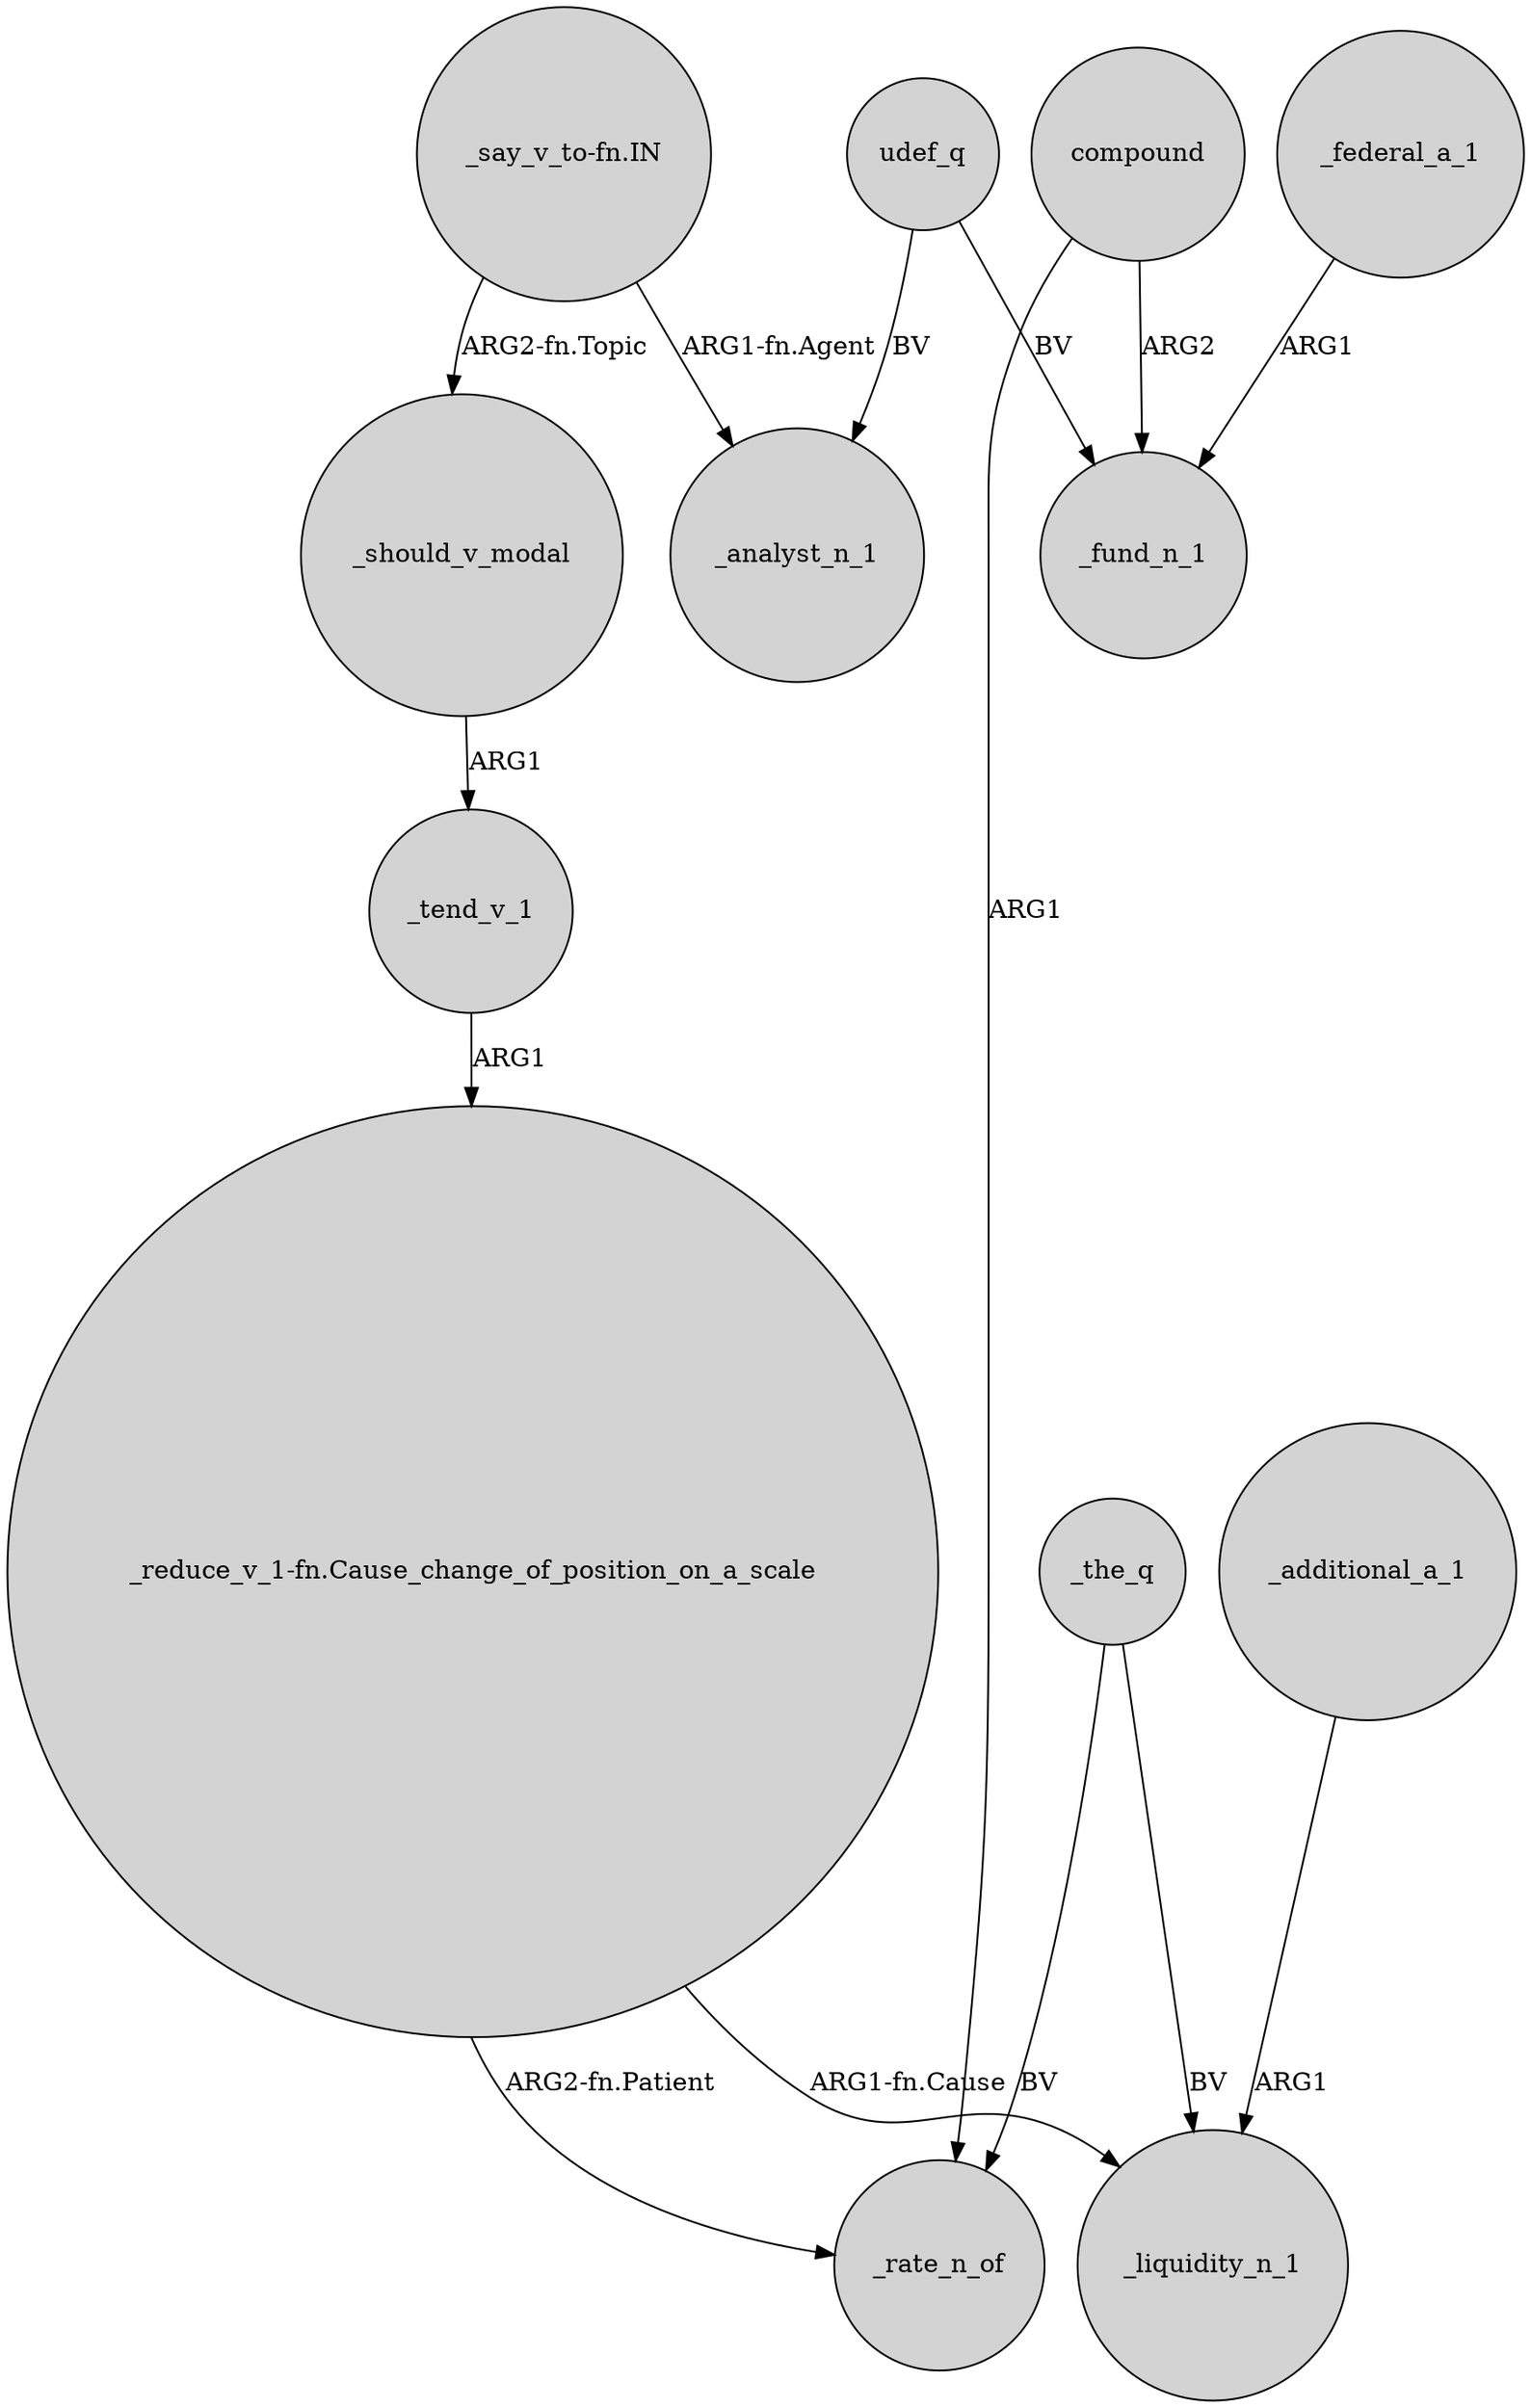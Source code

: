 digraph {
	node [shape=circle style=filled]
	compound -> _rate_n_of [label=ARG1]
	_federal_a_1 -> _fund_n_1 [label=ARG1]
	_should_v_modal -> _tend_v_1 [label=ARG1]
	_tend_v_1 -> "_reduce_v_1-fn.Cause_change_of_position_on_a_scale" [label=ARG1]
	"_say_v_to-fn.IN" -> _analyst_n_1 [label="ARG1-fn.Agent"]
	"_reduce_v_1-fn.Cause_change_of_position_on_a_scale" -> _rate_n_of [label="ARG2-fn.Patient"]
	_additional_a_1 -> _liquidity_n_1 [label=ARG1]
	compound -> _fund_n_1 [label=ARG2]
	_the_q -> _rate_n_of [label=BV]
	udef_q -> _analyst_n_1 [label=BV]
	udef_q -> _fund_n_1 [label=BV]
	"_reduce_v_1-fn.Cause_change_of_position_on_a_scale" -> _liquidity_n_1 [label="ARG1-fn.Cause"]
	_the_q -> _liquidity_n_1 [label=BV]
	"_say_v_to-fn.IN" -> _should_v_modal [label="ARG2-fn.Topic"]
}
